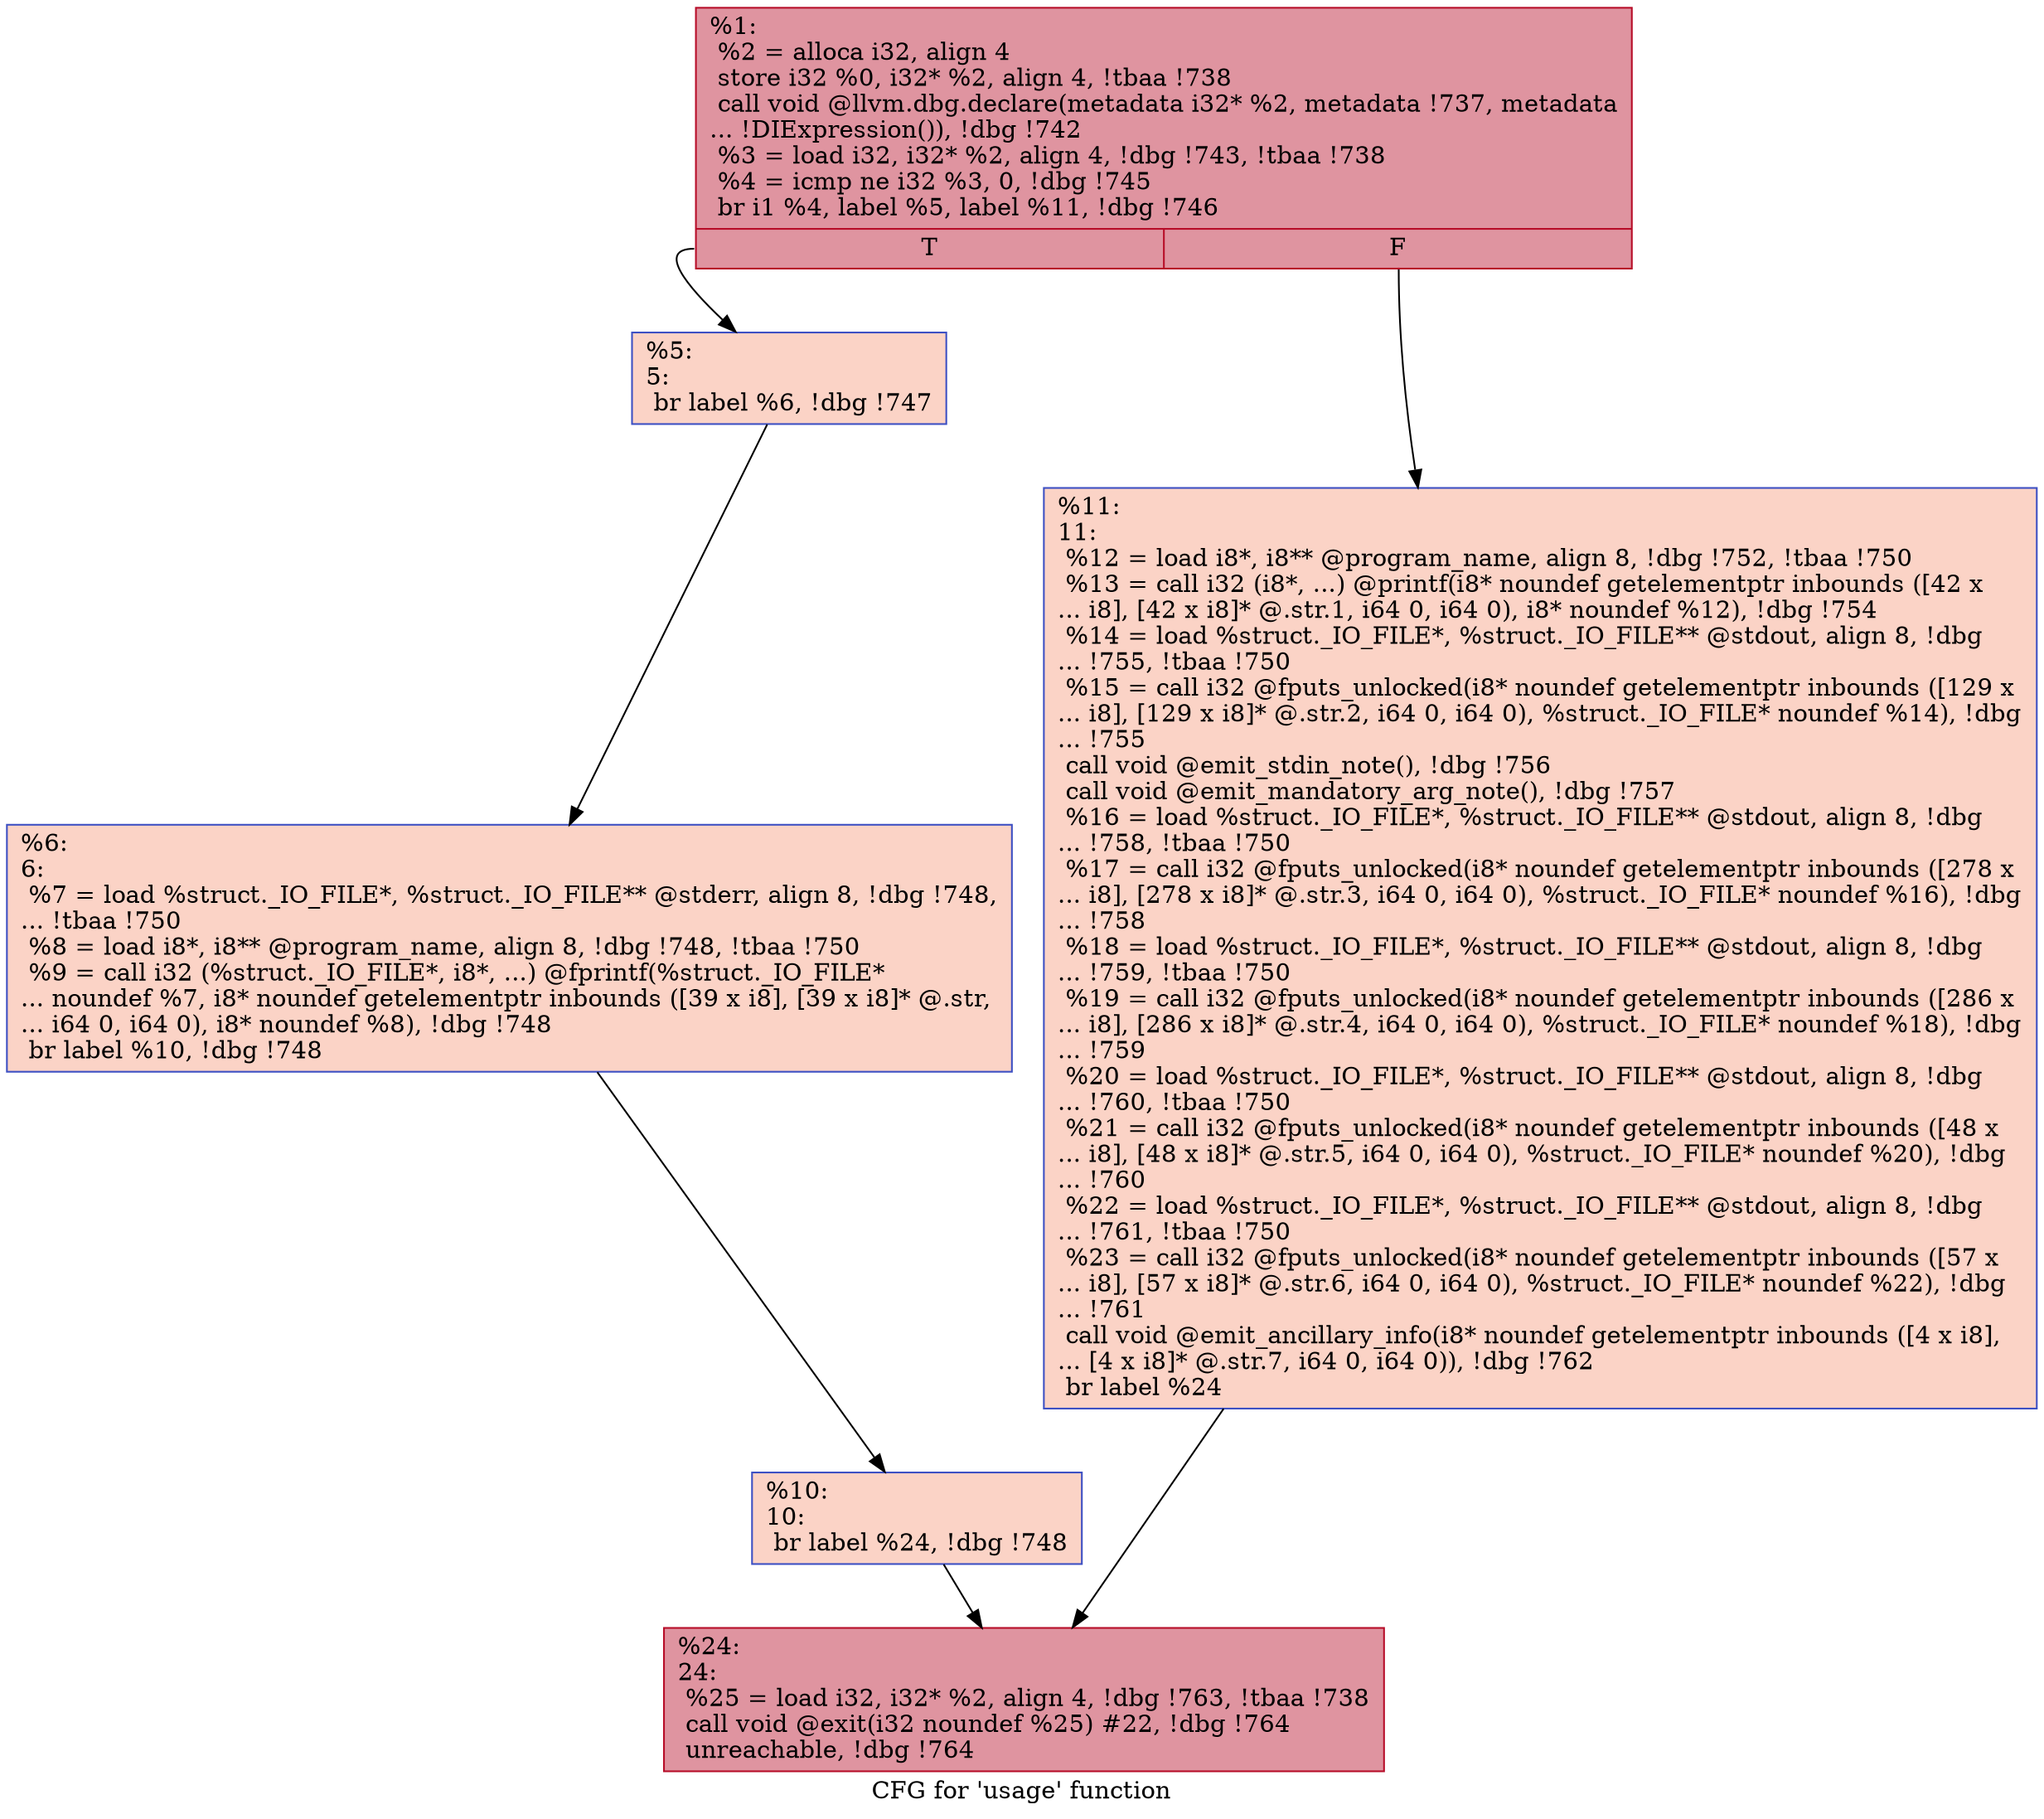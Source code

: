 digraph "CFG for 'usage' function" {
	label="CFG for 'usage' function";

	Node0xbee070 [shape=record,color="#b70d28ff", style=filled, fillcolor="#b70d2870",label="{%1:\l  %2 = alloca i32, align 4\l  store i32 %0, i32* %2, align 4, !tbaa !738\l  call void @llvm.dbg.declare(metadata i32* %2, metadata !737, metadata\l... !DIExpression()), !dbg !742\l  %3 = load i32, i32* %2, align 4, !dbg !743, !tbaa !738\l  %4 = icmp ne i32 %3, 0, !dbg !745\l  br i1 %4, label %5, label %11, !dbg !746\l|{<s0>T|<s1>F}}"];
	Node0xbee070:s0 -> Node0xc2b580;
	Node0xbee070:s1 -> Node0xc2b670;
	Node0xc2b580 [shape=record,color="#3d50c3ff", style=filled, fillcolor="#f59c7d70",label="{%5:\l5:                                                \l  br label %6, !dbg !747\l}"];
	Node0xc2b580 -> Node0xc2b5d0;
	Node0xc2b5d0 [shape=record,color="#3d50c3ff", style=filled, fillcolor="#f59c7d70",label="{%6:\l6:                                                \l  %7 = load %struct._IO_FILE*, %struct._IO_FILE** @stderr, align 8, !dbg !748,\l... !tbaa !750\l  %8 = load i8*, i8** @program_name, align 8, !dbg !748, !tbaa !750\l  %9 = call i32 (%struct._IO_FILE*, i8*, ...) @fprintf(%struct._IO_FILE*\l... noundef %7, i8* noundef getelementptr inbounds ([39 x i8], [39 x i8]* @.str,\l... i64 0, i64 0), i8* noundef %8), !dbg !748\l  br label %10, !dbg !748\l}"];
	Node0xc2b5d0 -> Node0xc2b620;
	Node0xc2b620 [shape=record,color="#3d50c3ff", style=filled, fillcolor="#f59c7d70",label="{%10:\l10:                                               \l  br label %24, !dbg !748\l}"];
	Node0xc2b620 -> Node0xc2b6c0;
	Node0xc2b670 [shape=record,color="#3d50c3ff", style=filled, fillcolor="#f59c7d70",label="{%11:\l11:                                               \l  %12 = load i8*, i8** @program_name, align 8, !dbg !752, !tbaa !750\l  %13 = call i32 (i8*, ...) @printf(i8* noundef getelementptr inbounds ([42 x\l... i8], [42 x i8]* @.str.1, i64 0, i64 0), i8* noundef %12), !dbg !754\l  %14 = load %struct._IO_FILE*, %struct._IO_FILE** @stdout, align 8, !dbg\l... !755, !tbaa !750\l  %15 = call i32 @fputs_unlocked(i8* noundef getelementptr inbounds ([129 x\l... i8], [129 x i8]* @.str.2, i64 0, i64 0), %struct._IO_FILE* noundef %14), !dbg\l... !755\l  call void @emit_stdin_note(), !dbg !756\l  call void @emit_mandatory_arg_note(), !dbg !757\l  %16 = load %struct._IO_FILE*, %struct._IO_FILE** @stdout, align 8, !dbg\l... !758, !tbaa !750\l  %17 = call i32 @fputs_unlocked(i8* noundef getelementptr inbounds ([278 x\l... i8], [278 x i8]* @.str.3, i64 0, i64 0), %struct._IO_FILE* noundef %16), !dbg\l... !758\l  %18 = load %struct._IO_FILE*, %struct._IO_FILE** @stdout, align 8, !dbg\l... !759, !tbaa !750\l  %19 = call i32 @fputs_unlocked(i8* noundef getelementptr inbounds ([286 x\l... i8], [286 x i8]* @.str.4, i64 0, i64 0), %struct._IO_FILE* noundef %18), !dbg\l... !759\l  %20 = load %struct._IO_FILE*, %struct._IO_FILE** @stdout, align 8, !dbg\l... !760, !tbaa !750\l  %21 = call i32 @fputs_unlocked(i8* noundef getelementptr inbounds ([48 x\l... i8], [48 x i8]* @.str.5, i64 0, i64 0), %struct._IO_FILE* noundef %20), !dbg\l... !760\l  %22 = load %struct._IO_FILE*, %struct._IO_FILE** @stdout, align 8, !dbg\l... !761, !tbaa !750\l  %23 = call i32 @fputs_unlocked(i8* noundef getelementptr inbounds ([57 x\l... i8], [57 x i8]* @.str.6, i64 0, i64 0), %struct._IO_FILE* noundef %22), !dbg\l... !761\l  call void @emit_ancillary_info(i8* noundef getelementptr inbounds ([4 x i8],\l... [4 x i8]* @.str.7, i64 0, i64 0)), !dbg !762\l  br label %24\l}"];
	Node0xc2b670 -> Node0xc2b6c0;
	Node0xc2b6c0 [shape=record,color="#b70d28ff", style=filled, fillcolor="#b70d2870",label="{%24:\l24:                                               \l  %25 = load i32, i32* %2, align 4, !dbg !763, !tbaa !738\l  call void @exit(i32 noundef %25) #22, !dbg !764\l  unreachable, !dbg !764\l}"];
}
